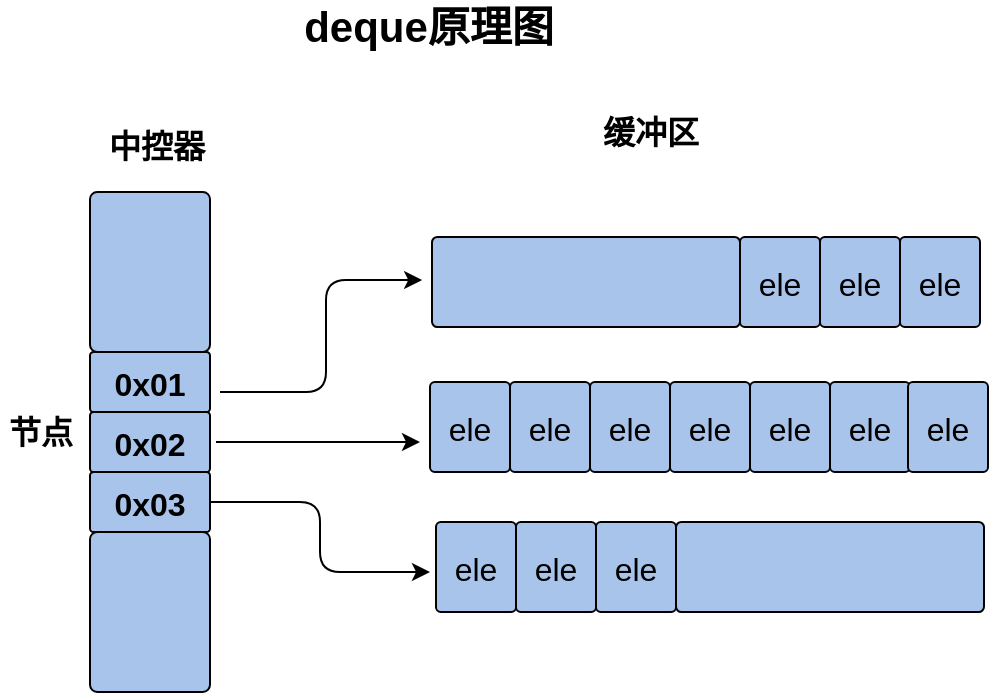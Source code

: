 <mxfile version="20.3.7" type="github">
  <diagram id="qxW23t45Zv4xxV3Ufy3a" name="第 1 页">
    <mxGraphModel dx="1108" dy="-719" grid="1" gridSize="10" guides="1" tooltips="1" connect="1" arrows="1" fold="1" page="1" pageScale="1" pageWidth="827" pageHeight="1169" math="0" shadow="0">
      <root>
        <mxCell id="0" />
        <mxCell id="1" parent="0" />
        <mxCell id="AbTpMx62s0C50aIhgdQE-2" value="" style="shape=mxgraph.flowchart.process;fillColor=#A9C4EB;fontSize=16;" vertex="1" parent="1">
          <mxGeometry x="209" y="1503" width="60" height="80" as="geometry" />
        </mxCell>
        <mxCell id="AbTpMx62s0C50aIhgdQE-3" value="" style="shape=mxgraph.flowchart.process;fillColor=#A9C4EB;fontSize=16;" vertex="1" parent="1">
          <mxGeometry x="209" y="1673" width="60" height="80" as="geometry" />
        </mxCell>
        <mxCell id="AbTpMx62s0C50aIhgdQE-4" value="0x03" style="shape=mxgraph.flowchart.process;fontStyle=1;fillColor=#A9C4EB;fontSize=16;" vertex="1" parent="1">
          <mxGeometry x="209" y="1643" width="60" height="30" as="geometry" />
        </mxCell>
        <mxCell id="AbTpMx62s0C50aIhgdQE-5" value="0x02" style="shape=mxgraph.flowchart.process;fontStyle=1;fillColor=#A9C4EB;fontSize=16;" vertex="1" parent="1">
          <mxGeometry x="209" y="1613" width="60" height="30" as="geometry" />
        </mxCell>
        <mxCell id="AbTpMx62s0C50aIhgdQE-6" value="0x01" style="shape=mxgraph.flowchart.process;fontStyle=1;fillColor=#A9C4EB;fontSize=16;" vertex="1" parent="1">
          <mxGeometry x="209" y="1583" width="60" height="30" as="geometry" />
        </mxCell>
        <mxCell id="AbTpMx62s0C50aIhgdQE-7" value="" style="shape=mxgraph.flowchart.process;fillColor=#A9C4EB;fontSize=16;" vertex="1" parent="1">
          <mxGeometry x="380" y="1525.5" width="154" height="45" as="geometry" />
        </mxCell>
        <mxCell id="AbTpMx62s0C50aIhgdQE-8" value="" style="shape=mxgraph.flowchart.process;fillColor=#A9C4EB;fontSize=16;" vertex="1" parent="1">
          <mxGeometry x="502" y="1668" width="154" height="45" as="geometry" />
        </mxCell>
        <mxCell id="AbTpMx62s0C50aIhgdQE-9" value="ele" style="shape=mxgraph.flowchart.process;fillColor=#A9C4EB;fontSize=16;" vertex="1" parent="1">
          <mxGeometry x="534" y="1525.5" width="40" height="45" as="geometry" />
        </mxCell>
        <mxCell id="AbTpMx62s0C50aIhgdQE-10" value="ele" style="shape=mxgraph.flowchart.process;fillColor=#A9C4EB;fontSize=16;" vertex="1" parent="1">
          <mxGeometry x="614" y="1525.5" width="40" height="45" as="geometry" />
        </mxCell>
        <mxCell id="AbTpMx62s0C50aIhgdQE-11" value="ele" style="shape=mxgraph.flowchart.process;fillColor=#A9C4EB;fontSize=16;" vertex="1" parent="1">
          <mxGeometry x="574" y="1525.5" width="40" height="45" as="geometry" />
        </mxCell>
        <mxCell id="AbTpMx62s0C50aIhgdQE-12" value="ele" style="shape=mxgraph.flowchart.process;fillColor=#A9C4EB;fontSize=16;" vertex="1" parent="1">
          <mxGeometry x="382" y="1668" width="40" height="45" as="geometry" />
        </mxCell>
        <mxCell id="AbTpMx62s0C50aIhgdQE-13" value="ele" style="shape=mxgraph.flowchart.process;fillColor=#A9C4EB;fontSize=16;" vertex="1" parent="1">
          <mxGeometry x="462" y="1668" width="40" height="45" as="geometry" />
        </mxCell>
        <mxCell id="AbTpMx62s0C50aIhgdQE-14" value="ele" style="shape=mxgraph.flowchart.process;fillColor=#A9C4EB;fontSize=16;" vertex="1" parent="1">
          <mxGeometry x="422" y="1668" width="40" height="45" as="geometry" />
        </mxCell>
        <mxCell id="AbTpMx62s0C50aIhgdQE-15" value="ele" style="shape=mxgraph.flowchart.process;fillColor=#A9C4EB;fontSize=16;" vertex="1" parent="1">
          <mxGeometry x="379" y="1598" width="40" height="45" as="geometry" />
        </mxCell>
        <mxCell id="AbTpMx62s0C50aIhgdQE-16" value="ele" style="shape=mxgraph.flowchart.process;fillColor=#A9C4EB;fontSize=16;" vertex="1" parent="1">
          <mxGeometry x="459" y="1598" width="40" height="45" as="geometry" />
        </mxCell>
        <mxCell id="AbTpMx62s0C50aIhgdQE-17" value="ele" style="shape=mxgraph.flowchart.process;fillColor=#A9C4EB;fontSize=16;" vertex="1" parent="1">
          <mxGeometry x="419" y="1598" width="40" height="45" as="geometry" />
        </mxCell>
        <mxCell id="AbTpMx62s0C50aIhgdQE-18" value="ele" style="shape=mxgraph.flowchart.process;fillColor=#A9C4EB;fontSize=16;" vertex="1" parent="1">
          <mxGeometry x="499" y="1598" width="40" height="45" as="geometry" />
        </mxCell>
        <mxCell id="AbTpMx62s0C50aIhgdQE-19" value="ele" style="shape=mxgraph.flowchart.process;fillColor=#A9C4EB;fontSize=16;" vertex="1" parent="1">
          <mxGeometry x="579" y="1598" width="40" height="45" as="geometry" />
        </mxCell>
        <mxCell id="AbTpMx62s0C50aIhgdQE-20" value="ele" style="shape=mxgraph.flowchart.process;fillColor=#A9C4EB;fontSize=16;" vertex="1" parent="1">
          <mxGeometry x="539" y="1598" width="40" height="45" as="geometry" />
        </mxCell>
        <mxCell id="AbTpMx62s0C50aIhgdQE-21" value="ele" style="shape=mxgraph.flowchart.process;fillColor=#A9C4EB;fontSize=16;" vertex="1" parent="1">
          <mxGeometry x="618" y="1598" width="40" height="45" as="geometry" />
        </mxCell>
        <mxCell id="AbTpMx62s0C50aIhgdQE-22" value="" style="edgeStyle=elbowEdgeStyle;elbow=horizontal;endArrow=classic;html=1;entryX=-0.032;entryY=0.478;entryDx=0;entryDy=0;entryPerimeter=0;fontSize=16;" edge="1" parent="1" target="AbTpMx62s0C50aIhgdQE-7">
          <mxGeometry width="50" height="50" relative="1" as="geometry">
            <mxPoint x="274" y="1603" as="sourcePoint" />
            <mxPoint x="387" y="1583" as="targetPoint" />
            <Array as="points">
              <mxPoint x="327" y="1593" />
            </Array>
          </mxGeometry>
        </mxCell>
        <mxCell id="AbTpMx62s0C50aIhgdQE-23" value="" style="edgeStyle=elbowEdgeStyle;elbow=horizontal;endArrow=classic;html=1;entryX=-0.075;entryY=0.556;entryDx=0;entryDy=0;entryPerimeter=0;fontSize=16;" edge="1" parent="1" source="AbTpMx62s0C50aIhgdQE-4" target="AbTpMx62s0C50aIhgdQE-12">
          <mxGeometry width="50" height="50" relative="1" as="geometry">
            <mxPoint x="44" y="1843" as="sourcePoint" />
            <mxPoint x="94" y="1793" as="targetPoint" />
          </mxGeometry>
        </mxCell>
        <mxCell id="AbTpMx62s0C50aIhgdQE-24" style="edgeStyle=orthogonalEdgeStyle;rounded=0;orthogonalLoop=1;jettySize=auto;html=1;fontSize=16;" edge="1" parent="1">
          <mxGeometry relative="1" as="geometry">
            <mxPoint x="374" y="1628" as="targetPoint" />
            <mxPoint x="272" y="1628" as="sourcePoint" />
            <Array as="points">
              <mxPoint x="324.5" y="1627.5" />
              <mxPoint x="324.5" y="1627.5" />
            </Array>
          </mxGeometry>
        </mxCell>
        <mxCell id="AbTpMx62s0C50aIhgdQE-25" value="节点" style="text;html=1;align=center;verticalAlign=middle;resizable=0;points=[];autosize=1;fontStyle=1;fontSize=16;" vertex="1" parent="1">
          <mxGeometry x="164" y="1613" width="40" height="20" as="geometry" />
        </mxCell>
        <mxCell id="AbTpMx62s0C50aIhgdQE-26" value="中控器" style="text;html=1;align=center;verticalAlign=middle;resizable=0;points=[];autosize=1;fontStyle=1;fontSize=16;" vertex="1" parent="1">
          <mxGeometry x="217" y="1470" width="50" height="20" as="geometry" />
        </mxCell>
        <mxCell id="AbTpMx62s0C50aIhgdQE-27" value="&lt;b style=&quot;font-size: 16px;&quot;&gt;缓冲区&lt;/b&gt;" style="text;html=1;align=center;verticalAlign=middle;resizable=0;points=[];autosize=1;fontSize=16;" vertex="1" parent="1">
          <mxGeometry x="464" y="1463" width="50" height="20" as="geometry" />
        </mxCell>
        <mxCell id="AbTpMx62s0C50aIhgdQE-28" value="&lt;font style=&quot;font-size: 21px&quot;&gt;&lt;b&gt;deque原理图&lt;/b&gt;&lt;/font&gt;" style="text;html=1;align=center;verticalAlign=middle;resizable=0;points=[];autosize=1;" vertex="1" parent="1">
          <mxGeometry x="308" y="1410" width="140" height="20" as="geometry" />
        </mxCell>
      </root>
    </mxGraphModel>
  </diagram>
</mxfile>
